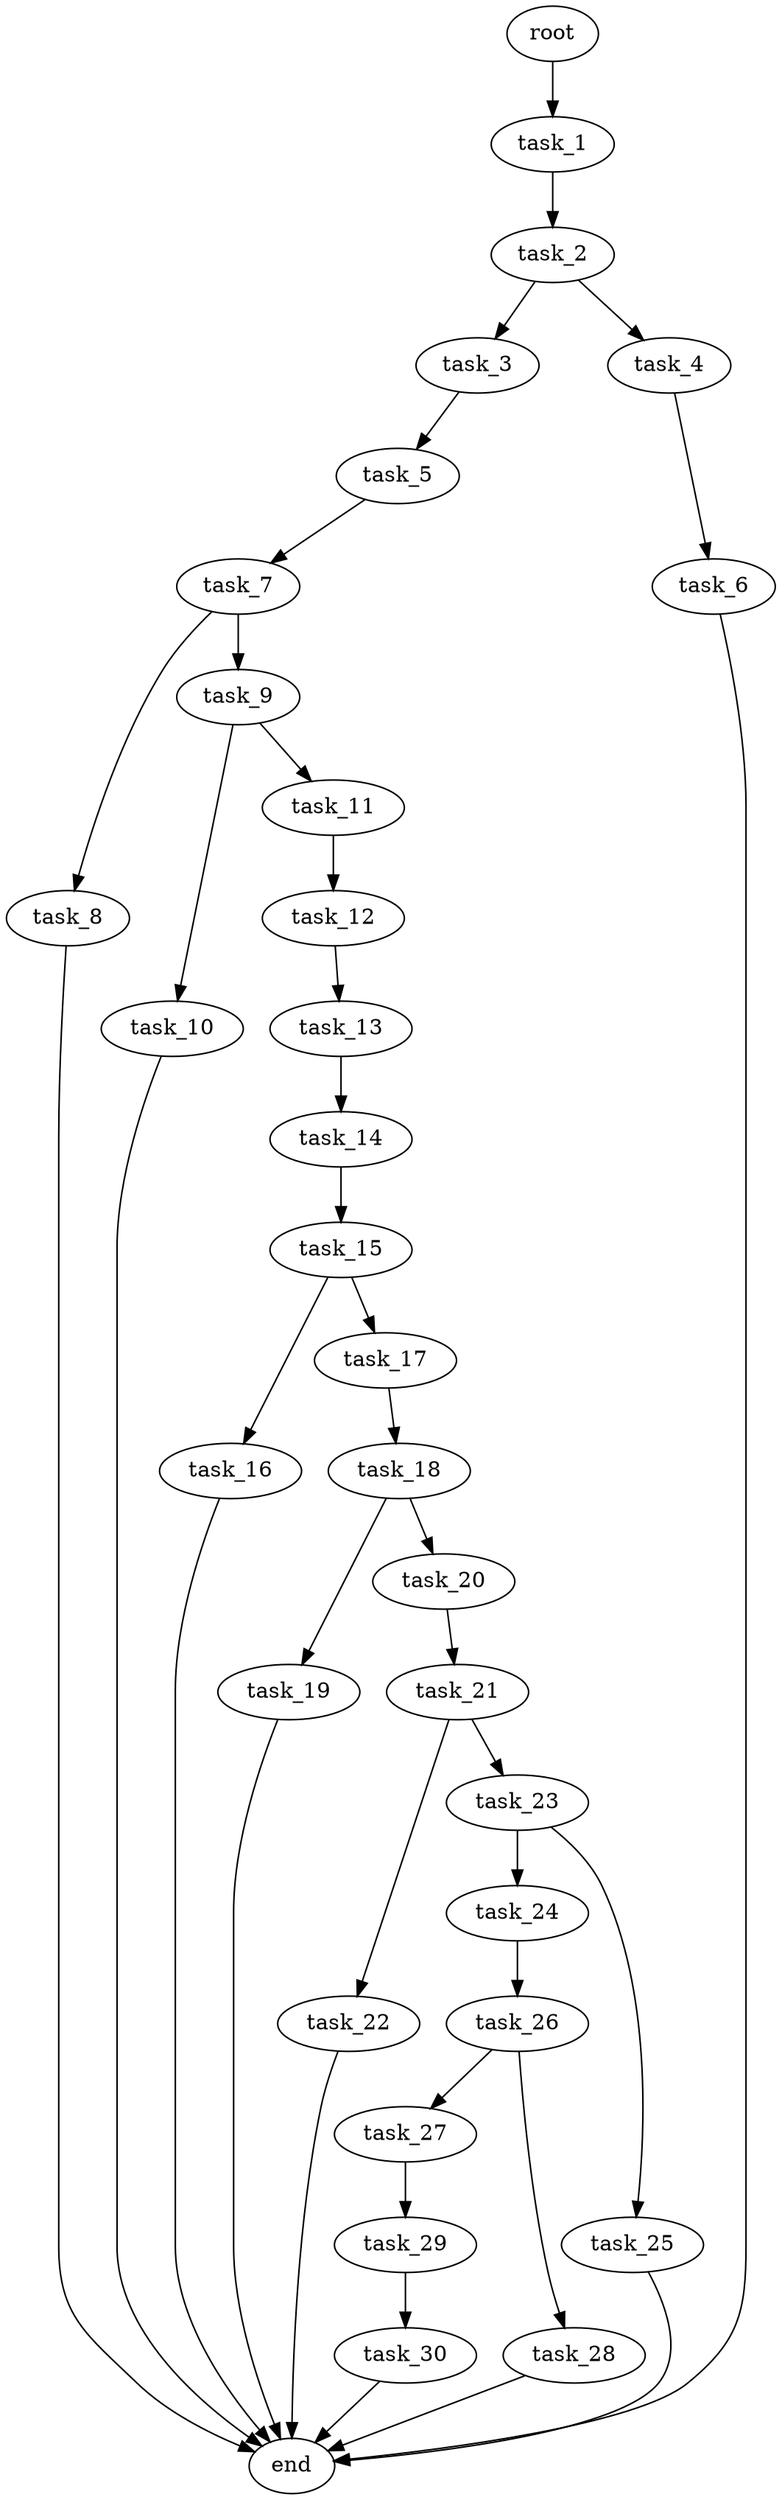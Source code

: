 digraph G {
  root [size="0.000000e+00"];
  task_1 [size="4.326049e+10"];
  task_2 [size="9.951070e+10"];
  task_3 [size="2.741082e+10"];
  task_4 [size="6.802055e+10"];
  task_5 [size="4.666401e+10"];
  task_6 [size="3.615357e+10"];
  task_7 [size="7.590458e+10"];
  task_8 [size="8.838141e+10"];
  task_9 [size="2.246258e+10"];
  task_10 [size="2.780052e+10"];
  task_11 [size="4.201201e+10"];
  task_12 [size="4.489166e+10"];
  task_13 [size="5.258768e+08"];
  task_14 [size="1.946887e+10"];
  task_15 [size="8.190072e+09"];
  task_16 [size="5.718624e+10"];
  task_17 [size="2.546940e+09"];
  task_18 [size="7.374704e+10"];
  task_19 [size="9.780978e+10"];
  task_20 [size="4.238779e+10"];
  task_21 [size="7.453292e+09"];
  task_22 [size="2.500592e+10"];
  task_23 [size="1.645651e+10"];
  task_24 [size="3.108748e+10"];
  task_25 [size="6.260321e+10"];
  task_26 [size="9.681642e+09"];
  task_27 [size="4.800184e+10"];
  task_28 [size="8.080783e+10"];
  task_29 [size="5.925715e+10"];
  task_30 [size="6.263345e+10"];
  end [size="0.000000e+00"];

  root -> task_1 [size="1.000000e-12"];
  task_1 -> task_2 [size="9.951070e+08"];
  task_2 -> task_3 [size="2.741082e+08"];
  task_2 -> task_4 [size="6.802055e+08"];
  task_3 -> task_5 [size="4.666401e+08"];
  task_4 -> task_6 [size="3.615357e+08"];
  task_5 -> task_7 [size="7.590458e+08"];
  task_6 -> end [size="1.000000e-12"];
  task_7 -> task_8 [size="8.838141e+08"];
  task_7 -> task_9 [size="2.246258e+08"];
  task_8 -> end [size="1.000000e-12"];
  task_9 -> task_10 [size="2.780052e+08"];
  task_9 -> task_11 [size="4.201201e+08"];
  task_10 -> end [size="1.000000e-12"];
  task_11 -> task_12 [size="4.489166e+08"];
  task_12 -> task_13 [size="5.258768e+06"];
  task_13 -> task_14 [size="1.946887e+08"];
  task_14 -> task_15 [size="8.190072e+07"];
  task_15 -> task_16 [size="5.718624e+08"];
  task_15 -> task_17 [size="2.546940e+07"];
  task_16 -> end [size="1.000000e-12"];
  task_17 -> task_18 [size="7.374704e+08"];
  task_18 -> task_19 [size="9.780978e+08"];
  task_18 -> task_20 [size="4.238779e+08"];
  task_19 -> end [size="1.000000e-12"];
  task_20 -> task_21 [size="7.453292e+07"];
  task_21 -> task_22 [size="2.500592e+08"];
  task_21 -> task_23 [size="1.645651e+08"];
  task_22 -> end [size="1.000000e-12"];
  task_23 -> task_24 [size="3.108748e+08"];
  task_23 -> task_25 [size="6.260321e+08"];
  task_24 -> task_26 [size="9.681642e+07"];
  task_25 -> end [size="1.000000e-12"];
  task_26 -> task_27 [size="4.800184e+08"];
  task_26 -> task_28 [size="8.080783e+08"];
  task_27 -> task_29 [size="5.925715e+08"];
  task_28 -> end [size="1.000000e-12"];
  task_29 -> task_30 [size="6.263345e+08"];
  task_30 -> end [size="1.000000e-12"];
}
